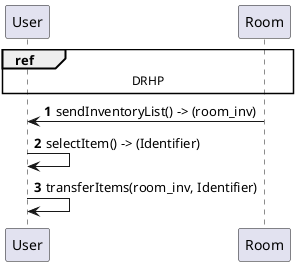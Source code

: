 @startuml
'https://plantuml.com/sequence-diagram

autonumber

participant "User" as U
participant "Room" as R

ref over U, R: DRHP

R -> U: sendInventoryList() -> (room_inv)
U -> U: selectItem() -> (Identifier)
U -> U: transferItems(room_inv, Identifier)

@enduml
